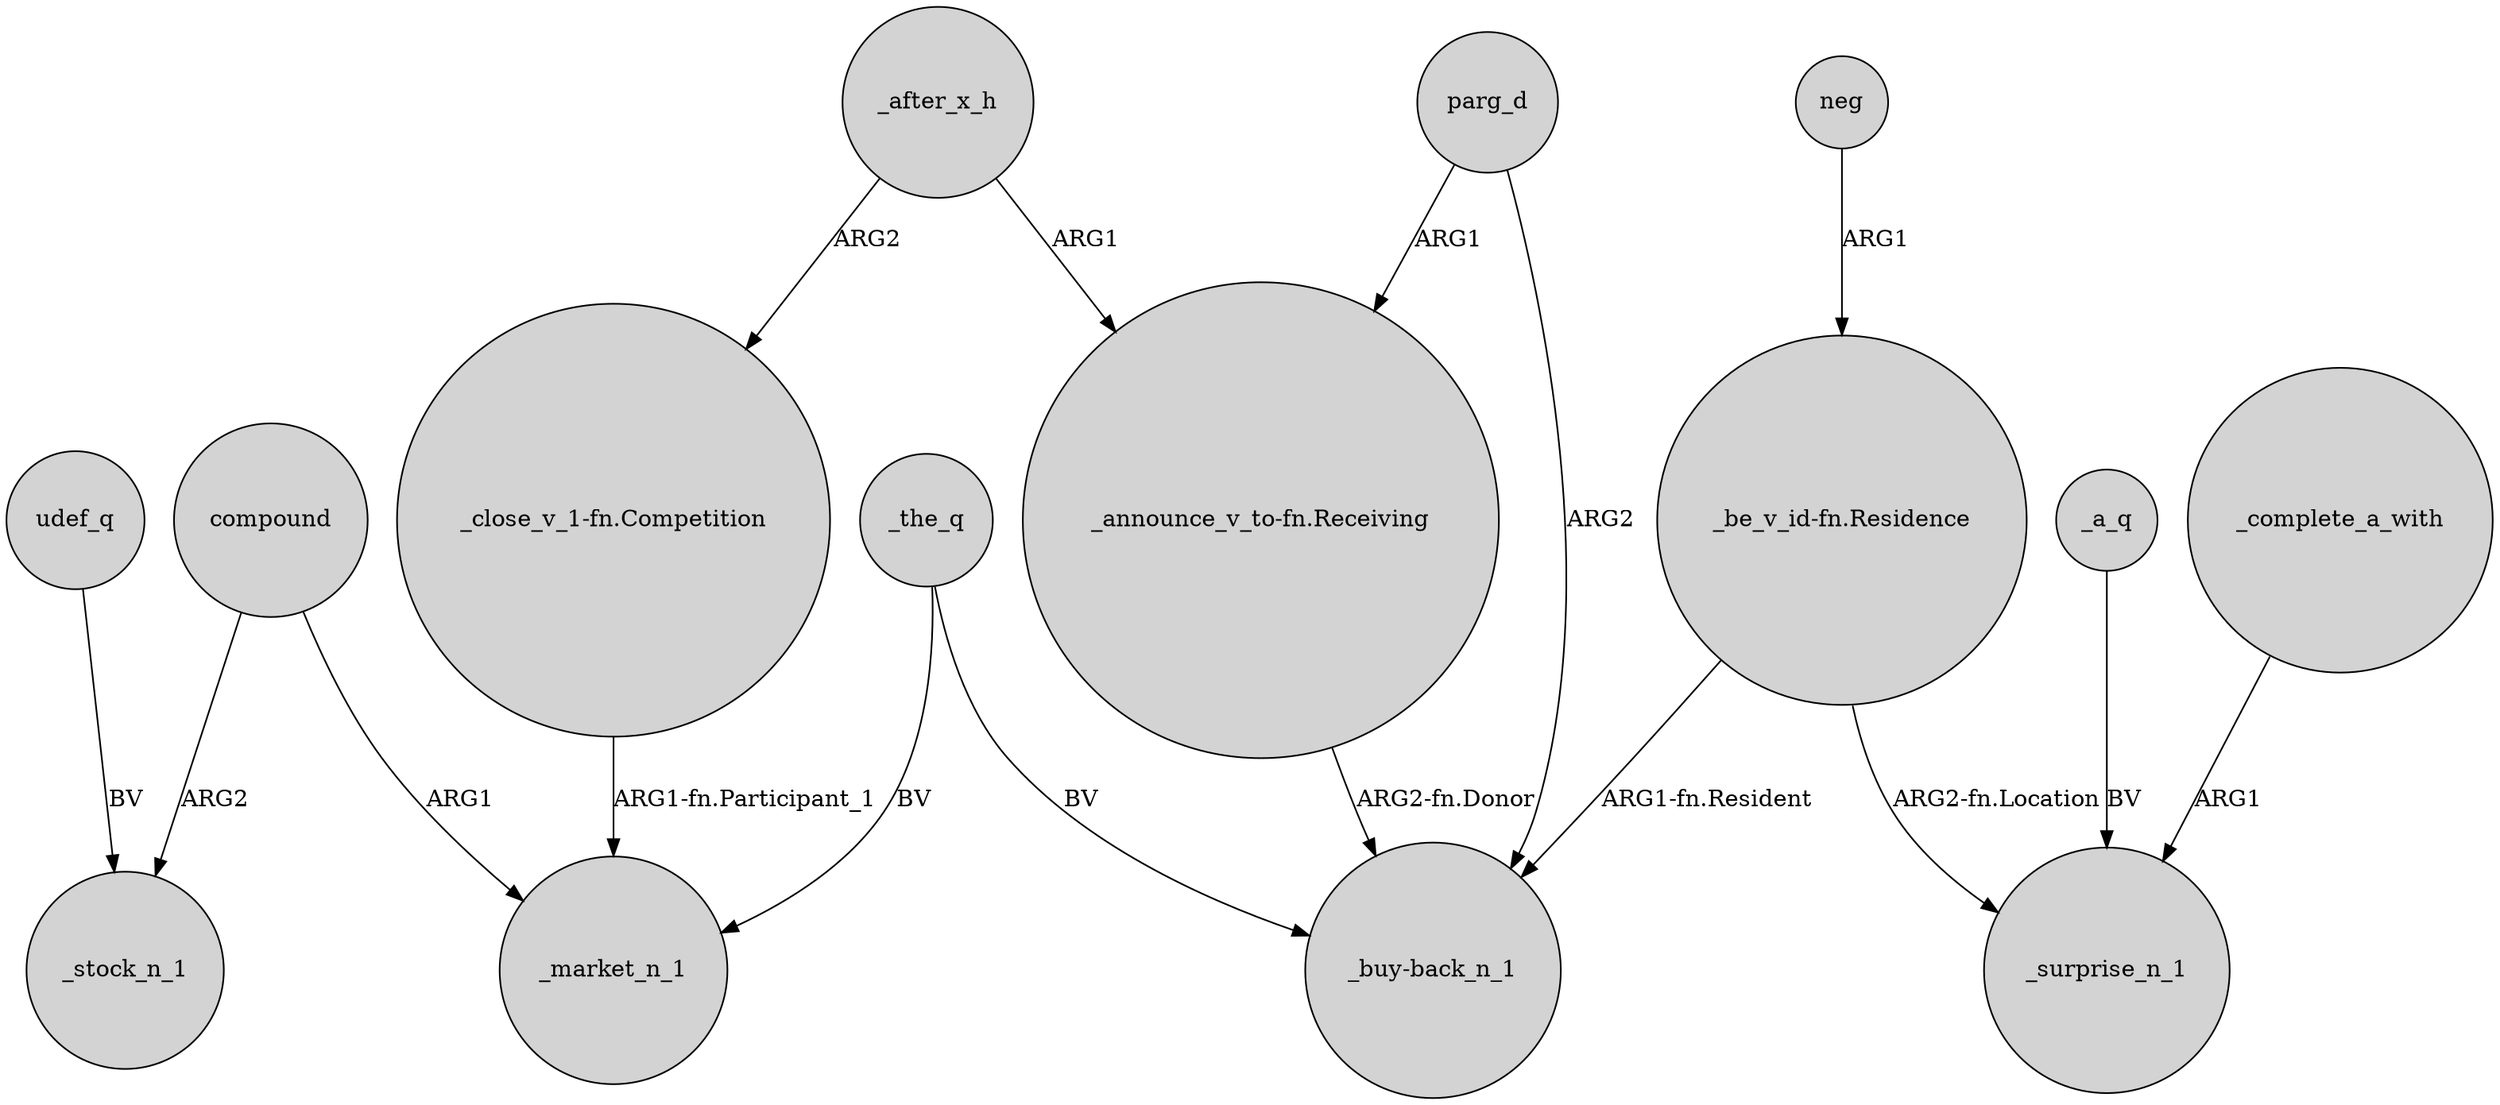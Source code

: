 digraph {
	node [shape=circle style=filled]
	"_announce_v_to-fn.Receiving" -> "_buy-back_n_1" [label="ARG2-fn.Donor"]
	_after_x_h -> "_announce_v_to-fn.Receiving" [label=ARG1]
	compound -> _stock_n_1 [label=ARG2]
	parg_d -> "_buy-back_n_1" [label=ARG2]
	parg_d -> "_announce_v_to-fn.Receiving" [label=ARG1]
	_after_x_h -> "_close_v_1-fn.Competition" [label=ARG2]
	_the_q -> "_buy-back_n_1" [label=BV]
	neg -> "_be_v_id-fn.Residence" [label=ARG1]
	_a_q -> _surprise_n_1 [label=BV]
	"_be_v_id-fn.Residence" -> "_buy-back_n_1" [label="ARG1-fn.Resident"]
	compound -> _market_n_1 [label=ARG1]
	_the_q -> _market_n_1 [label=BV]
	"_close_v_1-fn.Competition" -> _market_n_1 [label="ARG1-fn.Participant_1"]
	_complete_a_with -> _surprise_n_1 [label=ARG1]
	"_be_v_id-fn.Residence" -> _surprise_n_1 [label="ARG2-fn.Location"]
	udef_q -> _stock_n_1 [label=BV]
}
